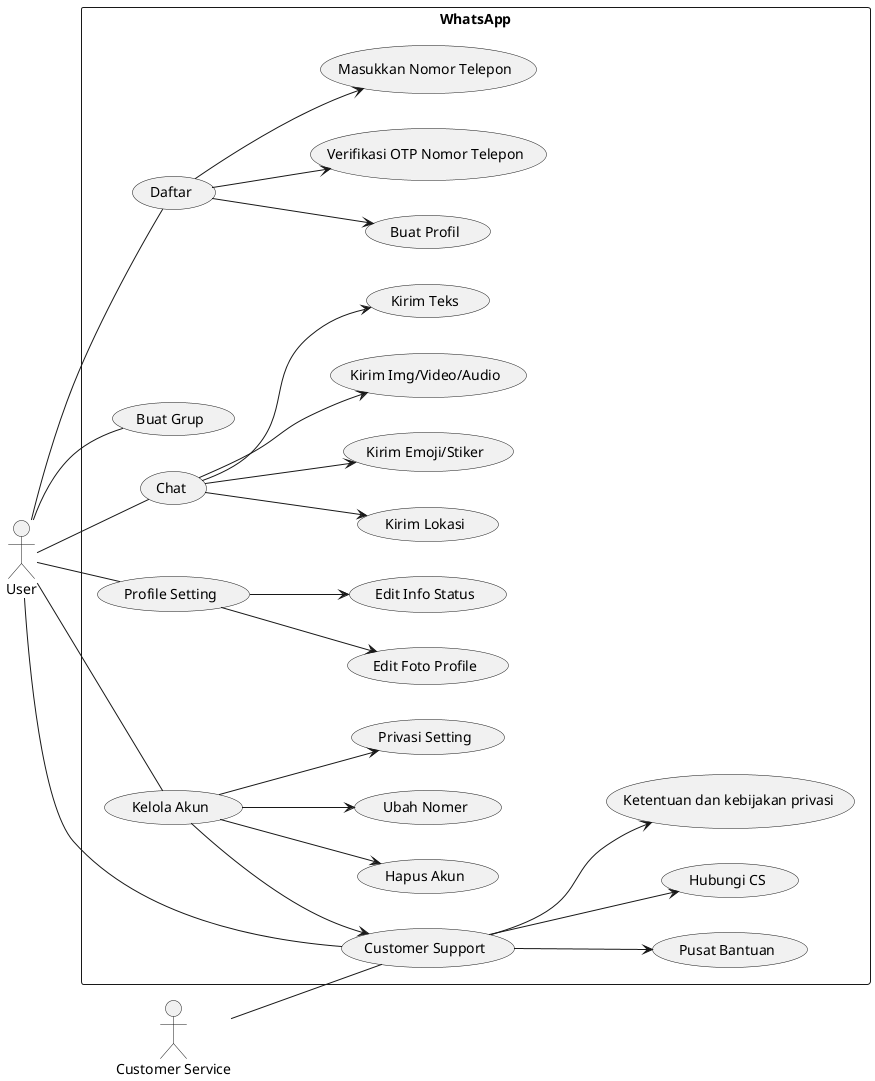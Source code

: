 @startuml
left to right direction
actor User as U
actor "Customer Service" as CS

rectangle WhatsApp {
  U -- (Daftar) 
  U -- (Buat Grup)
  U -- (Chat)
  U -- (Profile Setting)
  U -- (Kelola Akun)
  U -- (Customer Support)
  CS -- (Customer Support) 

 (Daftar) --> (Buat Profil)
  (Daftar) --> (Verifikasi OTP Nomor Telepon)
  (Daftar) --> (Masukkan Nomor Telepon)

  (Chat) --> (Kirim Lokasi)
  (Chat) --> (Kirim Emoji/Stiker)
  (Chat) --> (Kirim Img/Video/Audio)
  (Chat) --> (Kirim Teks)
  
  (Profile Setting) --> (Edit Foto Profile)
  (Profile Setting) --> (Edit Info Status)
  
  (Kelola Akun) --> (Hapus Akun)
  (Kelola Akun) --> (Ubah Nomer)
  (Kelola Akun) --> (Privasi Setting)
  (Kelola Akun) --> (Customer Support)

(Customer Support) --> (Pusat Bantuan)
(Customer Support) --> (Hubungi CS)
(Customer Support) --> (Ketentuan dan kebijakan privasi)


}

@enduml